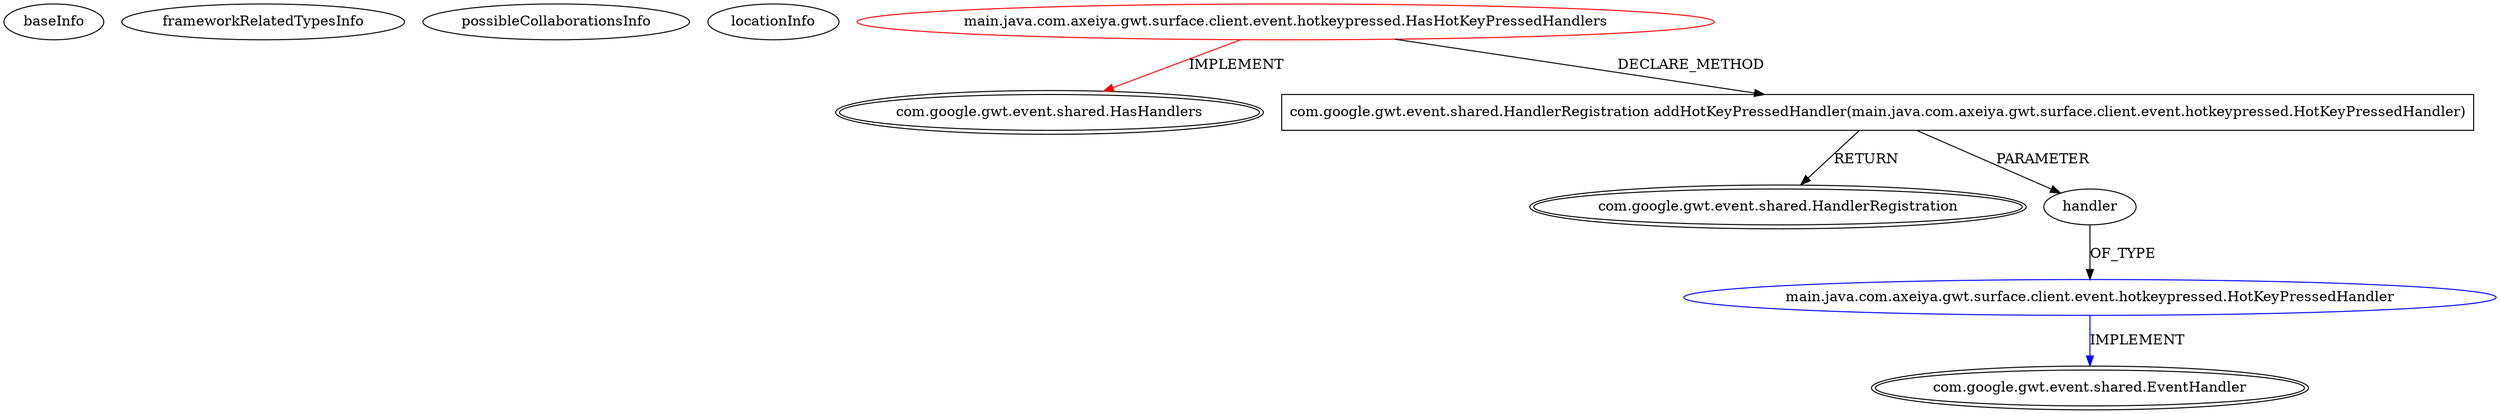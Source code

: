digraph {
baseInfo[graphId=1237,category="extension_graph",isAnonymous=false,possibleRelation=true]
frameworkRelatedTypesInfo[0="com.google.gwt.event.shared.HasHandlers"]
possibleCollaborationsInfo[0="1237~CLIENT_METHOD_DECLARATION-PARAMETER_DECLARATION-~com.google.gwt.event.shared.HasHandlers ~com.google.gwt.event.shared.EventHandler ~false~false"]
locationInfo[projectName="dapicard-gwt-surface",filePath="/dapicard-gwt-surface/gwt-surface-master/gwt-surface/src/main/java/com/axeiya/gwt/surface/client/event/hotkeypressed/HasHotKeyPressedHandlers.java",contextSignature="HasHotKeyPressedHandlers",graphId="1237"]
0[label="main.java.com.axeiya.gwt.surface.client.event.hotkeypressed.HasHotKeyPressedHandlers",vertexType="ROOT_CLIENT_CLASS_DECLARATION",isFrameworkType=false,color=red]
1[label="com.google.gwt.event.shared.HasHandlers",vertexType="FRAMEWORK_INTERFACE_TYPE",isFrameworkType=true,peripheries=2]
2[label="com.google.gwt.event.shared.HandlerRegistration addHotKeyPressedHandler(main.java.com.axeiya.gwt.surface.client.event.hotkeypressed.HotKeyPressedHandler)",vertexType="CLIENT_METHOD_DECLARATION",isFrameworkType=false,shape=box]
3[label="com.google.gwt.event.shared.HandlerRegistration",vertexType="FRAMEWORK_INTERFACE_TYPE",isFrameworkType=true,peripheries=2]
4[label="handler",vertexType="PARAMETER_DECLARATION",isFrameworkType=false]
5[label="main.java.com.axeiya.gwt.surface.client.event.hotkeypressed.HotKeyPressedHandler",vertexType="REFERENCE_CLIENT_CLASS_DECLARATION",isFrameworkType=false,color=blue]
6[label="com.google.gwt.event.shared.EventHandler",vertexType="FRAMEWORK_INTERFACE_TYPE",isFrameworkType=true,peripheries=2]
0->1[label="IMPLEMENT",color=red]
0->2[label="DECLARE_METHOD"]
2->3[label="RETURN"]
5->6[label="IMPLEMENT",color=blue]
4->5[label="OF_TYPE"]
2->4[label="PARAMETER"]
}
